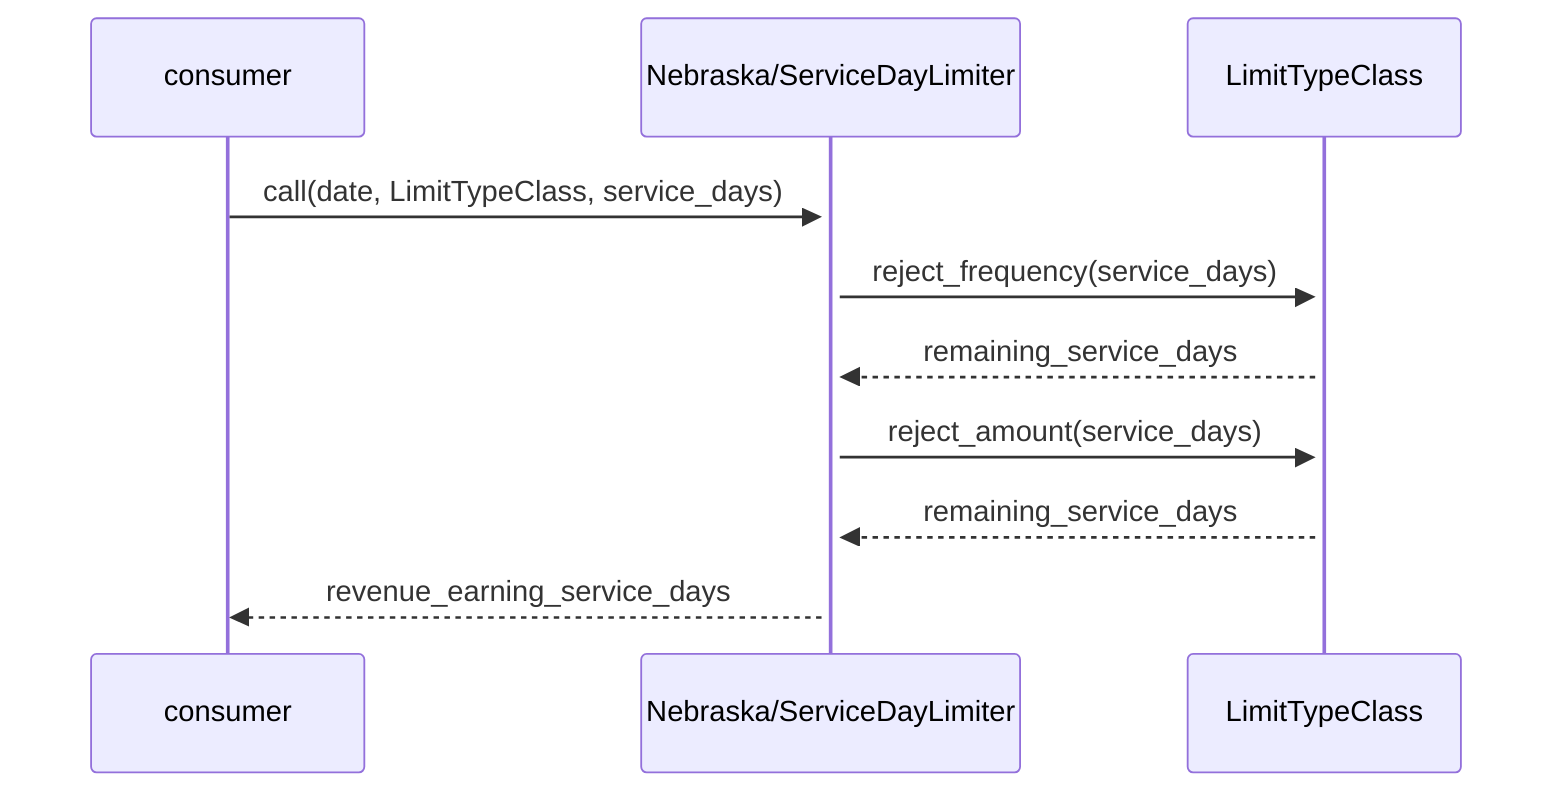 sequenceDiagram
    %% Diagram for requesting limits

    consumer->>+Nebraska/ServiceDayLimiter: call(date, LimitTypeClass, service_days)
    %% tosses out any service_days outside the limit's frequency (monthly, case period)
    Nebraska/ServiceDayLimiter->>+LimitTypeClass: reject_frequency(service_days)
    LimitTypeClass-->>Nebraska/ServiceDayLimiter: remaining_service_days
    %% tosses out any service_days outside the limit's amount (5 per frequency, etc)
    Nebraska/ServiceDayLimiter->>+LimitTypeClass: reject_amount(service_days)
    LimitTypeClass-->>Nebraska/ServiceDayLimiter: remaining_service_days
    Nebraska/ServiceDayLimiter-->>consumer: revenue_earning_service_days